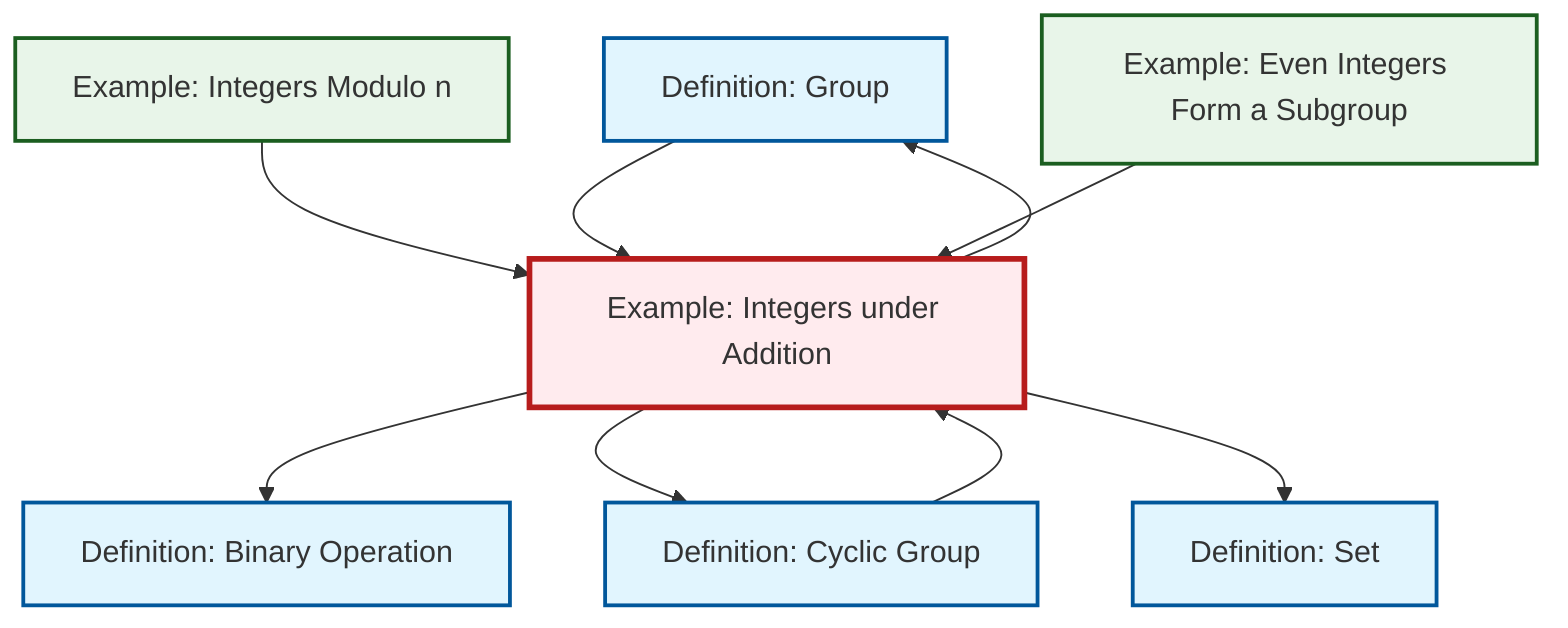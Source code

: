 graph TD
    classDef definition fill:#e1f5fe,stroke:#01579b,stroke-width:2px
    classDef theorem fill:#f3e5f5,stroke:#4a148c,stroke-width:2px
    classDef axiom fill:#fff3e0,stroke:#e65100,stroke-width:2px
    classDef example fill:#e8f5e9,stroke:#1b5e20,stroke-width:2px
    classDef current fill:#ffebee,stroke:#b71c1c,stroke-width:3px
    def-group["Definition: Group"]:::definition
    ex-quotient-integers-mod-n["Example: Integers Modulo n"]:::example
    def-set["Definition: Set"]:::definition
    def-binary-operation["Definition: Binary Operation"]:::definition
    ex-integers-addition["Example: Integers under Addition"]:::example
    def-cyclic-group["Definition: Cyclic Group"]:::definition
    ex-even-integers-subgroup["Example: Even Integers Form a Subgroup"]:::example
    ex-quotient-integers-mod-n --> ex-integers-addition
    def-group --> ex-integers-addition
    ex-integers-addition --> def-binary-operation
    ex-integers-addition --> def-cyclic-group
    def-cyclic-group --> ex-integers-addition
    ex-even-integers-subgroup --> ex-integers-addition
    ex-integers-addition --> def-set
    ex-integers-addition --> def-group
    class ex-integers-addition current